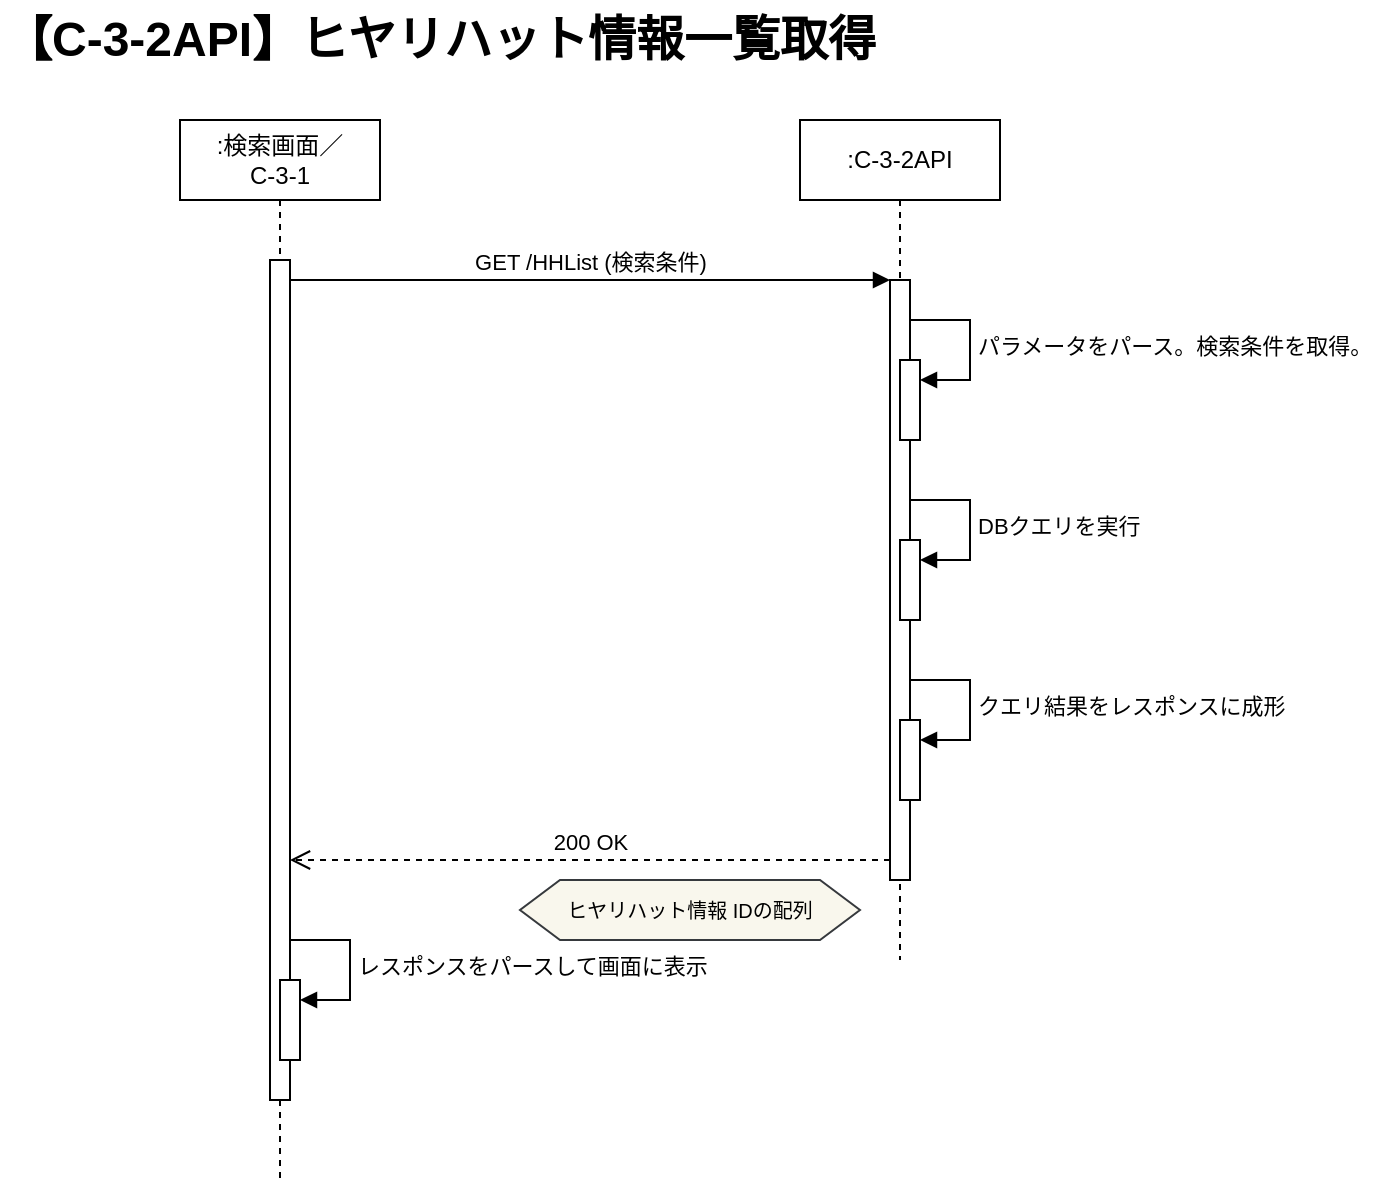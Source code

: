 <mxfile version="24.7.5" pages="3">
  <diagram name="ヒヤリハット情報一覧取得" id="2YBvvXClWsGukQMizWep">
    <mxGraphModel dx="922" dy="669" grid="1" gridSize="10" guides="1" tooltips="1" connect="1" arrows="1" fold="1" page="1" pageScale="1" pageWidth="850" pageHeight="1100" math="0" shadow="0">
      <root>
        <mxCell id="0" />
        <mxCell id="1" parent="0" />
        <mxCell id="aM9ryv3xv72pqoxQDRHE-1" value=":検索画面／&lt;br&gt;C-3-1" style="shape=umlLifeline;perimeter=lifelinePerimeter;whiteSpace=wrap;html=1;container=0;dropTarget=0;collapsible=0;recursiveResize=0;outlineConnect=0;portConstraint=eastwest;newEdgeStyle={&quot;edgeStyle&quot;:&quot;elbowEdgeStyle&quot;,&quot;elbow&quot;:&quot;vertical&quot;,&quot;curved&quot;:0,&quot;rounded&quot;:0};" parent="1" vertex="1">
          <mxGeometry x="90" y="60" width="100" height="530" as="geometry" />
        </mxCell>
        <mxCell id="aM9ryv3xv72pqoxQDRHE-2" value="" style="html=1;points=[];perimeter=orthogonalPerimeter;outlineConnect=0;targetShapes=umlLifeline;portConstraint=eastwest;newEdgeStyle={&quot;edgeStyle&quot;:&quot;elbowEdgeStyle&quot;,&quot;elbow&quot;:&quot;vertical&quot;,&quot;curved&quot;:0,&quot;rounded&quot;:0};" parent="aM9ryv3xv72pqoxQDRHE-1" vertex="1">
          <mxGeometry x="45" y="70" width="10" height="420" as="geometry" />
        </mxCell>
        <mxCell id="8bO64-w10JcvSiiolOos-17" value="レスポンスをパースして画面に表示" style="html=1;align=left;spacingLeft=2;endArrow=block;rounded=0;edgeStyle=orthogonalEdgeStyle;curved=0;rounded=0;" edge="1" target="8bO64-w10JcvSiiolOos-18" parent="aM9ryv3xv72pqoxQDRHE-1">
          <mxGeometry relative="1" as="geometry">
            <mxPoint x="55" y="410" as="sourcePoint" />
            <Array as="points">
              <mxPoint x="85" y="440" />
            </Array>
          </mxGeometry>
        </mxCell>
        <mxCell id="8bO64-w10JcvSiiolOos-18" value="" style="html=1;points=[[0,0,0,0,5],[0,1,0,0,-5],[1,0,0,0,5],[1,1,0,0,-5]];perimeter=orthogonalPerimeter;outlineConnect=0;targetShapes=umlLifeline;portConstraint=eastwest;newEdgeStyle={&quot;curved&quot;:0,&quot;rounded&quot;:0};" vertex="1" parent="aM9ryv3xv72pqoxQDRHE-1">
          <mxGeometry x="50" y="430" width="10" height="40" as="geometry" />
        </mxCell>
        <mxCell id="aM9ryv3xv72pqoxQDRHE-5" value=":C-3-2API" style="shape=umlLifeline;perimeter=lifelinePerimeter;whiteSpace=wrap;html=1;container=0;dropTarget=0;collapsible=0;recursiveResize=0;outlineConnect=0;portConstraint=eastwest;newEdgeStyle={&quot;edgeStyle&quot;:&quot;elbowEdgeStyle&quot;,&quot;elbow&quot;:&quot;vertical&quot;,&quot;curved&quot;:0,&quot;rounded&quot;:0};" parent="1" vertex="1">
          <mxGeometry x="400" y="60" width="100" height="420" as="geometry" />
        </mxCell>
        <mxCell id="aM9ryv3xv72pqoxQDRHE-6" value="" style="html=1;points=[];perimeter=orthogonalPerimeter;outlineConnect=0;targetShapes=umlLifeline;portConstraint=eastwest;newEdgeStyle={&quot;edgeStyle&quot;:&quot;elbowEdgeStyle&quot;,&quot;elbow&quot;:&quot;vertical&quot;,&quot;curved&quot;:0,&quot;rounded&quot;:0};" parent="aM9ryv3xv72pqoxQDRHE-5" vertex="1">
          <mxGeometry x="45" y="80" width="10" height="300" as="geometry" />
        </mxCell>
        <mxCell id="J7iaekeB9LnoG-GjlK3Z-2" value="" style="html=1;points=[[0,0,0,0,5],[0,1,0,0,-5],[1,0,0,0,5],[1,1,0,0,-5]];perimeter=orthogonalPerimeter;outlineConnect=0;targetShapes=umlLifeline;portConstraint=eastwest;newEdgeStyle={&quot;curved&quot;:0,&quot;rounded&quot;:0};" vertex="1" parent="aM9ryv3xv72pqoxQDRHE-5">
          <mxGeometry x="50" y="120" width="10" height="40" as="geometry" />
        </mxCell>
        <mxCell id="J7iaekeB9LnoG-GjlK3Z-3" value="パラメータをパース。検索条件を取得。" style="html=1;align=left;spacingLeft=2;endArrow=block;rounded=0;edgeStyle=orthogonalEdgeStyle;curved=0;rounded=0;" edge="1" target="J7iaekeB9LnoG-GjlK3Z-2" parent="aM9ryv3xv72pqoxQDRHE-5">
          <mxGeometry relative="1" as="geometry">
            <mxPoint x="55" y="100" as="sourcePoint" />
            <Array as="points">
              <mxPoint x="85" y="130" />
            </Array>
          </mxGeometry>
        </mxCell>
        <mxCell id="J7iaekeB9LnoG-GjlK3Z-13" value="" style="html=1;points=[[0,0,0,0,5],[0,1,0,0,-5],[1,0,0,0,5],[1,1,0,0,-5]];perimeter=orthogonalPerimeter;outlineConnect=0;targetShapes=umlLifeline;portConstraint=eastwest;newEdgeStyle={&quot;curved&quot;:0,&quot;rounded&quot;:0};" vertex="1" parent="aM9ryv3xv72pqoxQDRHE-5">
          <mxGeometry x="50" y="210" width="10" height="40" as="geometry" />
        </mxCell>
        <mxCell id="J7iaekeB9LnoG-GjlK3Z-14" value="DBクエリを実行" style="html=1;align=left;spacingLeft=2;endArrow=block;rounded=0;edgeStyle=orthogonalEdgeStyle;curved=0;rounded=0;" edge="1" target="J7iaekeB9LnoG-GjlK3Z-13" parent="aM9ryv3xv72pqoxQDRHE-5">
          <mxGeometry relative="1" as="geometry">
            <mxPoint x="55" y="190" as="sourcePoint" />
            <Array as="points">
              <mxPoint x="85" y="220" />
            </Array>
          </mxGeometry>
        </mxCell>
        <mxCell id="J7iaekeB9LnoG-GjlK3Z-4" value="" style="html=1;points=[[0,0,0,0,5],[0,1,0,0,-5],[1,0,0,0,5],[1,1,0,0,-5]];perimeter=orthogonalPerimeter;outlineConnect=0;targetShapes=umlLifeline;portConstraint=eastwest;newEdgeStyle={&quot;curved&quot;:0,&quot;rounded&quot;:0};" vertex="1" parent="aM9ryv3xv72pqoxQDRHE-5">
          <mxGeometry x="50" y="300" width="10" height="40" as="geometry" />
        </mxCell>
        <mxCell id="J7iaekeB9LnoG-GjlK3Z-5" value="クエリ結果をレスポンスに成形" style="html=1;align=left;spacingLeft=2;endArrow=block;rounded=0;edgeStyle=orthogonalEdgeStyle;curved=0;rounded=0;" edge="1" parent="aM9ryv3xv72pqoxQDRHE-5" target="J7iaekeB9LnoG-GjlK3Z-4">
          <mxGeometry relative="1" as="geometry">
            <mxPoint x="55" y="280" as="sourcePoint" />
            <Array as="points">
              <mxPoint x="85" y="310" />
            </Array>
          </mxGeometry>
        </mxCell>
        <mxCell id="aM9ryv3xv72pqoxQDRHE-7" value="GET /HHList (検索条件)" style="html=1;verticalAlign=bottom;endArrow=block;edgeStyle=elbowEdgeStyle;elbow=horizontal;curved=0;rounded=0;" parent="1" source="aM9ryv3xv72pqoxQDRHE-2" target="aM9ryv3xv72pqoxQDRHE-6" edge="1">
          <mxGeometry relative="1" as="geometry">
            <mxPoint x="245" y="150" as="sourcePoint" />
            <Array as="points">
              <mxPoint x="230" y="140" />
            </Array>
          </mxGeometry>
        </mxCell>
        <mxCell id="aM9ryv3xv72pqoxQDRHE-8" value="200 OK" style="html=1;verticalAlign=bottom;endArrow=open;dashed=1;endSize=8;edgeStyle=elbowEdgeStyle;elbow=horizontal;curved=0;rounded=0;" parent="1" edge="1">
          <mxGeometry relative="1" as="geometry">
            <mxPoint x="145.0" y="430" as="targetPoint" />
            <Array as="points">
              <mxPoint x="235" y="430" />
            </Array>
            <mxPoint x="445" y="430" as="sourcePoint" />
          </mxGeometry>
        </mxCell>
        <mxCell id="o49M40jf8pb70267GpUY-1" value="&lt;font style=&quot;font-size: 10px;&quot;&gt;ヒヤリハット情報 ID&lt;span style=&quot;background-color: initial;&quot;&gt;の配列&lt;/span&gt;&lt;/font&gt;" style="shape=hexagon;perimeter=hexagonPerimeter2;whiteSpace=wrap;html=1;fixedSize=1;fillColor=#f9f7ed;strokeColor=#36393d;" vertex="1" parent="1">
          <mxGeometry x="260" y="440" width="170" height="30" as="geometry" />
        </mxCell>
        <mxCell id="o49M40jf8pb70267GpUY-3" value="【C-3-2API】ヒヤリハット情報一覧取得" style="text;strokeColor=none;fillColor=none;html=1;fontSize=24;fontStyle=1;verticalAlign=middle;align=left;" vertex="1" parent="1">
          <mxGeometry width="460" height="40" as="geometry" />
        </mxCell>
      </root>
    </mxGraphModel>
  </diagram>
  <diagram id="N0fPHJE9spCg-Nr3fy_z" name="ダウンロード情報取得">
    <mxGraphModel dx="968" dy="702" grid="1" gridSize="10" guides="1" tooltips="1" connect="1" arrows="1" fold="1" page="1" pageScale="1" pageWidth="850" pageHeight="1100" math="0" shadow="0">
      <root>
        <mxCell id="0" />
        <mxCell id="1" parent="0" />
        <mxCell id="PX8ydbKa5E1XZQqs7dl4-1" value="&lt;div style=&quot;&quot;&gt;検索画面で「ダウンロード」押下時、等。&lt;/div&gt;" style="shape=note;whiteSpace=wrap;html=1;backgroundOutline=1;fontColor=#000000;darkOpacity=0.05;fillColor=#FFF9B2;strokeColor=none;fillStyle=solid;direction=west;gradientDirection=north;gradientColor=#FFF2A1;shadow=1;size=20;pointerEvents=1;align=center;" vertex="1" parent="1">
          <mxGeometry x="520" y="100" width="230" height="40" as="geometry" />
        </mxCell>
        <mxCell id="PX8ydbKa5E1XZQqs7dl4-2" value=":検索画面／&lt;br&gt;C-3-1" style="shape=umlLifeline;perimeter=lifelinePerimeter;whiteSpace=wrap;html=1;container=0;dropTarget=0;collapsible=0;recursiveResize=0;outlineConnect=0;portConstraint=eastwest;newEdgeStyle={&quot;edgeStyle&quot;:&quot;elbowEdgeStyle&quot;,&quot;elbow&quot;:&quot;vertical&quot;,&quot;curved&quot;:0,&quot;rounded&quot;:0};" vertex="1" parent="1">
          <mxGeometry x="90" y="60" width="100" height="780" as="geometry" />
        </mxCell>
        <mxCell id="PX8ydbKa5E1XZQqs7dl4-3" value="" style="html=1;points=[];perimeter=orthogonalPerimeter;outlineConnect=0;targetShapes=umlLifeline;portConstraint=eastwest;newEdgeStyle={&quot;edgeStyle&quot;:&quot;elbowEdgeStyle&quot;,&quot;elbow&quot;:&quot;vertical&quot;,&quot;curved&quot;:0,&quot;rounded&quot;:0};" vertex="1" parent="PX8ydbKa5E1XZQqs7dl4-2">
          <mxGeometry x="45" y="70" width="10" height="660" as="geometry" />
        </mxCell>
        <mxCell id="AlxeJw2kCHFHj-jZnsS_-5" value="" style="html=1;points=[[0,0,0,0,5],[0,1,0,0,-5],[1,0,0,0,5],[1,1,0,0,-5]];perimeter=orthogonalPerimeter;outlineConnect=0;targetShapes=umlLifeline;portConstraint=eastwest;newEdgeStyle={&quot;curved&quot;:0,&quot;rounded&quot;:0};" vertex="1" parent="PX8ydbKa5E1XZQqs7dl4-2">
          <mxGeometry x="50.0" y="480" width="10" height="40" as="geometry" />
        </mxCell>
        <mxCell id="AlxeJw2kCHFHj-jZnsS_-6" value="レスポンスをパースしてポップアップ画面に表示" style="html=1;align=left;spacingLeft=2;endArrow=block;rounded=0;edgeStyle=orthogonalEdgeStyle;curved=0;rounded=0;" edge="1" target="AlxeJw2kCHFHj-jZnsS_-5" parent="PX8ydbKa5E1XZQqs7dl4-2">
          <mxGeometry relative="1" as="geometry">
            <mxPoint x="55.0" y="460" as="sourcePoint" />
            <Array as="points">
              <mxPoint x="85.0" y="490" />
            </Array>
          </mxGeometry>
        </mxCell>
        <mxCell id="PX8ydbKa5E1XZQqs7dl4-4" value=":C-3-2API" style="shape=umlLifeline;perimeter=lifelinePerimeter;whiteSpace=wrap;html=1;container=0;dropTarget=0;collapsible=0;recursiveResize=0;outlineConnect=0;portConstraint=eastwest;newEdgeStyle={&quot;edgeStyle&quot;:&quot;elbowEdgeStyle&quot;,&quot;elbow&quot;:&quot;vertical&quot;,&quot;curved&quot;:0,&quot;rounded&quot;:0};" vertex="1" parent="1">
          <mxGeometry x="400" y="60" width="100" height="380" as="geometry" />
        </mxCell>
        <mxCell id="PX8ydbKa5E1XZQqs7dl4-5" value="" style="html=1;points=[];perimeter=orthogonalPerimeter;outlineConnect=0;targetShapes=umlLifeline;portConstraint=eastwest;newEdgeStyle={&quot;edgeStyle&quot;:&quot;elbowEdgeStyle&quot;,&quot;elbow&quot;:&quot;vertical&quot;,&quot;curved&quot;:0,&quot;rounded&quot;:0};" vertex="1" parent="PX8ydbKa5E1XZQqs7dl4-4">
          <mxGeometry x="45" y="80" width="10" height="270" as="geometry" />
        </mxCell>
        <mxCell id="iQxSikYPMxUMgg0NpMeS-3" value="" style="html=1;points=[[0,0,0,0,5],[0,1,0,0,-5],[1,0,0,0,5],[1,1,0,0,-5]];perimeter=orthogonalPerimeter;outlineConnect=0;targetShapes=umlLifeline;portConstraint=eastwest;newEdgeStyle={&quot;curved&quot;:0,&quot;rounded&quot;:0};" vertex="1" parent="PX8ydbKa5E1XZQqs7dl4-4">
          <mxGeometry x="50" y="200" width="10" height="40" as="geometry" />
        </mxCell>
        <mxCell id="iQxSikYPMxUMgg0NpMeS-4" value="DBクエリを実行。IDに紐付く属性情報を取得。" style="html=1;align=left;spacingLeft=2;endArrow=block;rounded=0;edgeStyle=orthogonalEdgeStyle;curved=0;rounded=0;" edge="1" parent="PX8ydbKa5E1XZQqs7dl4-4" target="iQxSikYPMxUMgg0NpMeS-3">
          <mxGeometry relative="1" as="geometry">
            <mxPoint x="55" y="180" as="sourcePoint" />
            <Array as="points">
              <mxPoint x="85" y="210" />
            </Array>
          </mxGeometry>
        </mxCell>
        <mxCell id="PX8ydbKa5E1XZQqs7dl4-6" value="GET /HHDownLoadInfo (ヒヤリハットID)" style="html=1;verticalAlign=bottom;endArrow=block;edgeStyle=elbowEdgeStyle;elbow=horizontal;curved=0;rounded=0;" edge="1" parent="1" source="PX8ydbKa5E1XZQqs7dl4-3" target="PX8ydbKa5E1XZQqs7dl4-5">
          <mxGeometry relative="1" as="geometry">
            <mxPoint x="245" y="150" as="sourcePoint" />
            <Array as="points">
              <mxPoint x="230" y="140" />
            </Array>
          </mxGeometry>
        </mxCell>
        <mxCell id="PX8ydbKa5E1XZQqs7dl4-7" value="200 OK" style="html=1;verticalAlign=bottom;endArrow=open;dashed=1;endSize=8;edgeStyle=elbowEdgeStyle;elbow=horizontal;curved=0;rounded=0;" edge="1" parent="1" source="PX8ydbKa5E1XZQqs7dl4-5" target="PX8ydbKa5E1XZQqs7dl4-3">
          <mxGeometry relative="1" as="geometry">
            <mxPoint x="150" y="399.5" as="targetPoint" />
            <Array as="points">
              <mxPoint x="240" y="399.5" />
            </Array>
            <mxPoint x="430" y="400" as="sourcePoint" />
          </mxGeometry>
        </mxCell>
        <mxCell id="PX8ydbKa5E1XZQqs7dl4-8" value="&lt;font style=&quot;font-size: 10px;&quot;&gt;ヒヤリハット情報 URLと&lt;span style=&quot;background-color: initial;&quot;&gt;属性情報&lt;/span&gt;&lt;/font&gt;" style="shape=hexagon;perimeter=hexagonPerimeter2;whiteSpace=wrap;html=1;fixedSize=1;fillColor=#f9f7ed;strokeColor=#36393d;" vertex="1" parent="1">
          <mxGeometry x="220" y="410" width="220" height="30" as="geometry" />
        </mxCell>
        <mxCell id="PX8ydbKa5E1XZQqs7dl4-9" value="【C-3-2API】ヒヤリハット（ダウンロード）情報取得" style="text;strokeColor=none;fillColor=none;html=1;fontSize=24;fontStyle=1;verticalAlign=middle;align=left;" vertex="1" parent="1">
          <mxGeometry width="600" height="40" as="geometry" />
        </mxCell>
        <mxCell id="PX8ydbKa5E1XZQqs7dl4-10" value="&lt;div style=&quot;text-align: left;&quot;&gt;ヒヤリハット情報URLは、AWS S3オブジェクトへの署名付きURL&lt;/div&gt;&lt;div style=&quot;text-align: left;&quot;&gt;https://&lt;i&gt;&lt;font color=&quot;#ff0000&quot;&gt;hhBucketName&lt;/font&gt;.s3.ap-northeast-1.amazonaws.com/&lt;font color=&quot;#ff0000&quot;&gt;hhObjectName&lt;/font&gt;?XXXX=YYY&amp;amp;ZZZZ=WWW...&lt;/i&gt;&lt;/div&gt;" style="shape=note;whiteSpace=wrap;html=1;backgroundOutline=1;fontColor=#000000;darkOpacity=0.05;fillColor=#FFF9B2;strokeColor=none;fillStyle=solid;direction=west;gradientDirection=north;gradientColor=#FFF2A1;shadow=1;size=20;pointerEvents=1;align=center;" vertex="1" parent="1">
          <mxGeometry x="200" y="450" width="580" height="50" as="geometry" />
        </mxCell>
        <mxCell id="PX8ydbKa5E1XZQqs7dl4-11" value=":AWS" style="shape=umlLifeline;perimeter=lifelinePerimeter;whiteSpace=wrap;html=1;container=0;dropTarget=0;collapsible=0;recursiveResize=0;outlineConnect=0;portConstraint=eastwest;newEdgeStyle={&quot;edgeStyle&quot;:&quot;elbowEdgeStyle&quot;,&quot;elbow&quot;:&quot;vertical&quot;,&quot;curved&quot;:0,&quot;rounded&quot;:0};" vertex="1" parent="1">
          <mxGeometry x="325" y="640" width="100" height="190" as="geometry" />
        </mxCell>
        <mxCell id="PX8ydbKa5E1XZQqs7dl4-12" value="" style="html=1;points=[];perimeter=orthogonalPerimeter;outlineConnect=0;targetShapes=umlLifeline;portConstraint=eastwest;newEdgeStyle={&quot;edgeStyle&quot;:&quot;elbowEdgeStyle&quot;,&quot;elbow&quot;:&quot;vertical&quot;,&quot;curved&quot;:0,&quot;rounded&quot;:0};" vertex="1" parent="PX8ydbKa5E1XZQqs7dl4-11">
          <mxGeometry x="45" y="80" width="10" height="50" as="geometry" />
        </mxCell>
        <mxCell id="PX8ydbKa5E1XZQqs7dl4-13" value="M1またはM2の手段で取得" style="html=1;verticalAlign=bottom;endArrow=block;edgeStyle=elbowEdgeStyle;elbow=horizontal;curved=0;rounded=0;" edge="1" parent="1" source="PX8ydbKa5E1XZQqs7dl4-3">
          <mxGeometry relative="1" as="geometry">
            <mxPoint x="140" y="734.5" as="sourcePoint" />
            <Array as="points">
              <mxPoint x="175" y="734.5" />
            </Array>
            <mxPoint x="370" y="734.5" as="targetPoint" />
          </mxGeometry>
        </mxCell>
        <mxCell id="PX8ydbKa5E1XZQqs7dl4-14" value="&lt;div style=&quot;&quot;&gt;ヒヤリハット情報ファイルを取得する手段は下記のいずれかの想定。&lt;br&gt;&amp;nbsp; M1. 【汎用】ヒヤリハット情報URLを用いてHTTPダウンロードする。&lt;/div&gt;&lt;div style=&quot;&quot;&gt;&amp;nbsp; M2. 【&lt;span style=&quot;background-color: initial;&quot;&gt;C-3-1専用】&lt;/span&gt;&lt;span style=&quot;background-color: initial;&quot;&gt;ヒヤリハット情報URLからAWS S3バケット名、オブジェクト名を抽出し、AWS CLI等でコピーを取得する。（例: aws s3 cp）&lt;/span&gt;&lt;/div&gt;" style="shape=note;whiteSpace=wrap;html=1;backgroundOutline=1;fontColor=#000000;darkOpacity=0.05;fillColor=#FFF9B2;strokeColor=none;fillStyle=solid;direction=west;gradientDirection=north;gradientColor=#FFF2A1;shadow=1;size=20;pointerEvents=1;align=left;" vertex="1" parent="1">
          <mxGeometry x="430" y="720" width="400" height="90" as="geometry" />
        </mxCell>
        <mxCell id="iQxSikYPMxUMgg0NpMeS-1" value="" style="html=1;points=[[0,0,0,0,5],[0,1,0,0,-5],[1,0,0,0,5],[1,1,0,0,-5]];perimeter=orthogonalPerimeter;outlineConnect=0;targetShapes=umlLifeline;portConstraint=eastwest;newEdgeStyle={&quot;curved&quot;:0,&quot;rounded&quot;:0};" vertex="1" parent="1">
          <mxGeometry x="450" y="180" width="10" height="40" as="geometry" />
        </mxCell>
        <mxCell id="iQxSikYPMxUMgg0NpMeS-2" value="パラメータをパース。ヒヤリハット情報IDを取得。" style="html=1;align=left;spacingLeft=2;endArrow=block;rounded=0;edgeStyle=orthogonalEdgeStyle;curved=0;rounded=0;" edge="1" parent="1" target="iQxSikYPMxUMgg0NpMeS-1">
          <mxGeometry relative="1" as="geometry">
            <mxPoint x="455" y="160" as="sourcePoint" />
            <Array as="points">
              <mxPoint x="485" y="190" />
            </Array>
          </mxGeometry>
        </mxCell>
        <mxCell id="iQxSikYPMxUMgg0NpMeS-5" value="" style="html=1;points=[[0,0,0,0,5],[0,1,0,0,-5],[1,0,0,0,5],[1,1,0,0,-5]];perimeter=orthogonalPerimeter;outlineConnect=0;targetShapes=umlLifeline;portConstraint=eastwest;newEdgeStyle={&quot;curved&quot;:0,&quot;rounded&quot;:0};" vertex="1" parent="1">
          <mxGeometry x="450" y="340" width="10" height="40" as="geometry" />
        </mxCell>
        <mxCell id="iQxSikYPMxUMgg0NpMeS-6" value="クエリ結果をレスポンスに成形。&lt;br&gt;S3バケット名、オブジェクト名からダウンロードURLを生成。" style="html=1;align=left;spacingLeft=2;endArrow=block;rounded=0;edgeStyle=orthogonalEdgeStyle;curved=0;rounded=0;" edge="1" parent="1" target="iQxSikYPMxUMgg0NpMeS-5">
          <mxGeometry relative="1" as="geometry">
            <mxPoint x="455" y="320" as="sourcePoint" />
            <Array as="points">
              <mxPoint x="485" y="350" />
            </Array>
          </mxGeometry>
        </mxCell>
        <mxCell id="ZUuVIlAZlCUYHYgT8fE_-1" value="&lt;span style=&quot;font-size: 10px;&quot;&gt;HHファイル&lt;/span&gt;" style="shape=hexagon;perimeter=hexagonPerimeter2;whiteSpace=wrap;html=1;fixedSize=1;fillColor=#f9f7ed;strokeColor=#36393d;" vertex="1" parent="1">
          <mxGeometry x="160" y="770" width="100" height="30" as="geometry" />
        </mxCell>
        <mxCell id="ZUuVIlAZlCUYHYgT8fE_-2" value="" style="html=1;verticalAlign=bottom;endArrow=open;dashed=1;endSize=8;edgeStyle=elbowEdgeStyle;elbow=horizontal;curved=0;rounded=0;" edge="1" parent="1" source="PX8ydbKa5E1XZQqs7dl4-12" target="PX8ydbKa5E1XZQqs7dl4-3">
          <mxGeometry relative="1" as="geometry">
            <mxPoint x="150" y="760" as="targetPoint" />
            <Array as="points">
              <mxPoint x="175" y="759.5" />
            </Array>
            <mxPoint x="350" y="760" as="sourcePoint" />
          </mxGeometry>
        </mxCell>
        <mxCell id="AlxeJw2kCHFHj-jZnsS_-8" value="&lt;div style=&quot;&quot;&gt;検索画面ではM1の手段のみ実装（要検討）&lt;/div&gt;" style="shape=note;whiteSpace=wrap;html=1;backgroundOutline=1;fontColor=#000000;darkOpacity=0.05;fillColor=#FFF9B2;strokeColor=none;fillStyle=solid;direction=west;gradientDirection=north;gradientColor=#FFF2A1;shadow=1;size=20;pointerEvents=1;align=center;" vertex="1" parent="1">
          <mxGeometry x="170" y="580" width="245" height="40" as="geometry" />
        </mxCell>
      </root>
    </mxGraphModel>
  </diagram>
  <diagram id="UGcWqBw-MRLe_2TwSHht" name="インポート">
    <mxGraphModel dx="968" dy="702" grid="1" gridSize="10" guides="1" tooltips="1" connect="1" arrows="1" fold="1" page="1" pageScale="1" pageWidth="850" pageHeight="1100" math="0" shadow="0">
      <root>
        <mxCell id="0" />
        <mxCell id="1" parent="0" />
        <mxCell id="qGiBzDqto1PauH7uGcFd-3" value=":C-3-2" style="shape=umlLifeline;perimeter=lifelinePerimeter;whiteSpace=wrap;html=1;container=0;dropTarget=0;collapsible=0;recursiveResize=0;outlineConnect=0;portConstraint=eastwest;newEdgeStyle={&quot;edgeStyle&quot;:&quot;elbowEdgeStyle&quot;,&quot;elbow&quot;:&quot;vertical&quot;,&quot;curved&quot;:0,&quot;rounded&quot;:0};" vertex="1" parent="1">
          <mxGeometry x="260" y="60" width="100" height="650" as="geometry" />
        </mxCell>
        <mxCell id="qGiBzDqto1PauH7uGcFd-4" value="" style="html=1;points=[];perimeter=orthogonalPerimeter;outlineConnect=0;targetShapes=umlLifeline;portConstraint=eastwest;newEdgeStyle={&quot;edgeStyle&quot;:&quot;elbowEdgeStyle&quot;,&quot;elbow&quot;:&quot;vertical&quot;,&quot;curved&quot;:0,&quot;rounded&quot;:0};" vertex="1" parent="qGiBzDqto1PauH7uGcFd-3">
          <mxGeometry x="45" y="80" width="10" height="550" as="geometry" />
        </mxCell>
        <mxCell id="qGiBzDqto1PauH7uGcFd-7" value="" style="html=1;points=[[0,0,0,0,5],[0,1,0,0,-5],[1,0,0,0,5],[1,1,0,0,-5]];perimeter=orthogonalPerimeter;outlineConnect=0;targetShapes=umlLifeline;portConstraint=eastwest;newEdgeStyle={&quot;curved&quot;:0,&quot;rounded&quot;:0};" vertex="1" parent="qGiBzDqto1PauH7uGcFd-3">
          <mxGeometry x="50" y="110" width="10" height="40" as="geometry" />
        </mxCell>
        <mxCell id="qGiBzDqto1PauH7uGcFd-8" value="S3にファイルを配置" style="html=1;align=left;spacingLeft=2;endArrow=block;rounded=0;edgeStyle=orthogonalEdgeStyle;curved=0;rounded=0;" edge="1" parent="qGiBzDqto1PauH7uGcFd-3" target="qGiBzDqto1PauH7uGcFd-7">
          <mxGeometry relative="1" as="geometry">
            <mxPoint x="55" y="90" as="sourcePoint" />
            <Array as="points">
              <mxPoint x="85" y="120" />
            </Array>
          </mxGeometry>
        </mxCell>
        <mxCell id="qGiBzDqto1PauH7uGcFd-9" value="" style="html=1;points=[[0,0,0,0,5],[0,1,0,0,-5],[1,0,0,0,5],[1,1,0,0,-5]];perimeter=orthogonalPerimeter;outlineConnect=0;targetShapes=umlLifeline;portConstraint=eastwest;newEdgeStyle={&quot;curved&quot;:0,&quot;rounded&quot;:0};" vertex="1" parent="qGiBzDqto1PauH7uGcFd-3">
          <mxGeometry x="50" y="580" width="10" height="40" as="geometry" />
        </mxCell>
        <mxCell id="qGiBzDqto1PauH7uGcFd-10" value="DBに属性情報、S3バケット名／オブジェクト名をインサート（登録）" style="html=1;align=left;spacingLeft=2;endArrow=block;rounded=0;edgeStyle=orthogonalEdgeStyle;curved=0;rounded=0;" edge="1" parent="qGiBzDqto1PauH7uGcFd-3" target="qGiBzDqto1PauH7uGcFd-9">
          <mxGeometry relative="1" as="geometry">
            <mxPoint x="55" y="560" as="sourcePoint" />
            <Array as="points">
              <mxPoint x="85" y="590" />
            </Array>
          </mxGeometry>
        </mxCell>
        <mxCell id="qGiBzDqto1PauH7uGcFd-11" value="ヒヤリハット情報をアップロード" style="html=1;verticalAlign=bottom;endArrow=block;edgeStyle=elbowEdgeStyle;elbow=horizontal;curved=0;rounded=0;" edge="1" parent="1" target="qGiBzDqto1PauH7uGcFd-4">
          <mxGeometry relative="1" as="geometry">
            <mxPoint x="100" y="140" as="sourcePoint" />
            <Array as="points">
              <mxPoint x="90" y="140" />
            </Array>
          </mxGeometry>
        </mxCell>
        <mxCell id="qGiBzDqto1PauH7uGcFd-13" value="&lt;span style=&quot;font-size: 10px;&quot;&gt;属性情報&lt;/span&gt;" style="shape=hexagon;perimeter=hexagonPerimeter2;whiteSpace=wrap;html=1;fixedSize=1;fillColor=#f9f7ed;strokeColor=#36393d;" vertex="1" parent="1">
          <mxGeometry x="440" y="550" width="100" height="30" as="geometry" />
        </mxCell>
        <mxCell id="qGiBzDqto1PauH7uGcFd-14" value="【C-3-2】インポート" style="text;strokeColor=none;fillColor=none;html=1;fontSize=24;fontStyle=1;verticalAlign=middle;align=left;" vertex="1" parent="1">
          <mxGeometry width="460" height="40" as="geometry" />
        </mxCell>
        <mxCell id="HxtDf1zTlWL74XJXZVl1-1" value="Actor" style="shape=umlActor;verticalLabelPosition=bottom;verticalAlign=top;html=1;" vertex="1" parent="1">
          <mxGeometry x="60" y="110" width="30" height="60" as="geometry" />
        </mxCell>
        <mxCell id="i_1imubbgdgHgRYpf1wG-1" value="：C-3-1" style="shape=umlLifeline;perimeter=lifelinePerimeter;whiteSpace=wrap;html=1;container=0;dropTarget=0;collapsible=0;recursiveResize=0;outlineConnect=0;portConstraint=eastwest;newEdgeStyle={&quot;edgeStyle&quot;:&quot;elbowEdgeStyle&quot;,&quot;elbow&quot;:&quot;vertical&quot;,&quot;curved&quot;:0,&quot;rounded&quot;:0};" vertex="1" parent="1">
          <mxGeometry x="510" y="60" width="100" height="520" as="geometry" />
        </mxCell>
        <mxCell id="i_1imubbgdgHgRYpf1wG-2" value="" style="html=1;points=[];perimeter=orthogonalPerimeter;outlineConnect=0;targetShapes=umlLifeline;portConstraint=eastwest;newEdgeStyle={&quot;edgeStyle&quot;:&quot;elbowEdgeStyle&quot;,&quot;elbow&quot;:&quot;vertical&quot;,&quot;curved&quot;:0,&quot;rounded&quot;:0};" vertex="1" parent="i_1imubbgdgHgRYpf1wG-1">
          <mxGeometry x="45" y="170" width="10" height="330" as="geometry" />
        </mxCell>
        <mxCell id="zFCv01XL2Gw1BskVtJmq-2" value="" style="html=1;points=[[0,0,0,0,5],[0,1,0,0,-5],[1,0,0,0,5],[1,1,0,0,-5]];perimeter=orthogonalPerimeter;outlineConnect=0;targetShapes=umlLifeline;portConstraint=eastwest;newEdgeStyle={&quot;curved&quot;:0,&quot;rounded&quot;:0};" vertex="1" parent="i_1imubbgdgHgRYpf1wG-1">
          <mxGeometry x="50" y="330" width="10" height="40" as="geometry" />
        </mxCell>
        <mxCell id="zFCv01XL2Gw1BskVtJmq-3" value="属性情報を抽出" style="html=1;align=left;spacingLeft=2;endArrow=block;rounded=0;edgeStyle=orthogonalEdgeStyle;curved=0;rounded=0;" edge="1" parent="i_1imubbgdgHgRYpf1wG-1" target="zFCv01XL2Gw1BskVtJmq-2">
          <mxGeometry relative="1" as="geometry">
            <mxPoint x="55" y="310" as="sourcePoint" />
            <Array as="points">
              <mxPoint x="85" y="340" />
            </Array>
          </mxGeometry>
        </mxCell>
        <mxCell id="qvx2M1soNbA3H26KxhZh-1" value="" style="html=1;points=[[0,0,0,0,5],[0,1,0,0,-5],[1,0,0,0,5],[1,1,0,0,-5]];perimeter=orthogonalPerimeter;outlineConnect=0;targetShapes=umlLifeline;portConstraint=eastwest;newEdgeStyle={&quot;curved&quot;:0,&quot;rounded&quot;:0};" vertex="1" parent="i_1imubbgdgHgRYpf1wG-1">
          <mxGeometry x="50" y="400" width="10" height="40" as="geometry" />
        </mxCell>
        <mxCell id="qvx2M1soNbA3H26KxhZh-2" value="属性情報をレスポンスに成形" style="html=1;align=left;spacingLeft=2;endArrow=block;rounded=0;edgeStyle=orthogonalEdgeStyle;curved=0;rounded=0;" edge="1" parent="i_1imubbgdgHgRYpf1wG-1" target="qvx2M1soNbA3H26KxhZh-1">
          <mxGeometry relative="1" as="geometry">
            <mxPoint x="55" y="380" as="sourcePoint" />
            <Array as="points">
              <mxPoint x="85" y="410" />
            </Array>
          </mxGeometry>
        </mxCell>
        <mxCell id="paS89xL0BMeFsve1TRa9-1" value="" style="html=1;points=[[0,0,0,0,5],[0,1,0,0,-5],[1,0,0,0,5],[1,1,0,0,-5]];perimeter=orthogonalPerimeter;outlineConnect=0;targetShapes=umlLifeline;portConstraint=eastwest;newEdgeStyle={&quot;curved&quot;:0,&quot;rounded&quot;:0};" vertex="1" parent="i_1imubbgdgHgRYpf1wG-1">
          <mxGeometry x="50" y="200" width="10" height="40" as="geometry" />
        </mxCell>
        <mxCell id="paS89xL0BMeFsve1TRa9-2" value="パラメータをパース" style="html=1;align=left;spacingLeft=2;endArrow=block;rounded=0;edgeStyle=orthogonalEdgeStyle;curved=0;rounded=0;" edge="1" parent="i_1imubbgdgHgRYpf1wG-1" target="paS89xL0BMeFsve1TRa9-1">
          <mxGeometry relative="1" as="geometry">
            <mxPoint x="55" y="180" as="sourcePoint" />
            <Array as="points">
              <mxPoint x="85" y="210" />
            </Array>
          </mxGeometry>
        </mxCell>
        <mxCell id="uRa5BKx0kH7TZFDEgGhq-3" value="GET /HHAttribute (対象ファイルURL)" style="html=1;verticalAlign=bottom;endArrow=block;edgeStyle=elbowEdgeStyle;elbow=horizontal;curved=0;rounded=0;" edge="1" parent="1" source="qGiBzDqto1PauH7uGcFd-4" target="i_1imubbgdgHgRYpf1wG-2">
          <mxGeometry relative="1" as="geometry">
            <mxPoint x="330" y="230" as="sourcePoint" />
            <Array as="points">
              <mxPoint x="365" y="230" />
            </Array>
            <mxPoint x="550" y="230" as="targetPoint" />
          </mxGeometry>
        </mxCell>
        <mxCell id="MzcSC713CyIkJi5MTumU-1" value="200 OK" style="html=1;verticalAlign=bottom;endArrow=open;dashed=1;endSize=8;edgeStyle=elbowEdgeStyle;elbow=horizontal;curved=0;rounded=0;" edge="1" parent="1" source="i_1imubbgdgHgRYpf1wG-2" target="qGiBzDqto1PauH7uGcFd-4">
          <mxGeometry x="-0.083" relative="1" as="geometry">
            <mxPoint x="330" y="540" as="targetPoint" />
            <Array as="points">
              <mxPoint x="390" y="540" />
            </Array>
            <mxPoint x="550" y="540" as="sourcePoint" />
            <mxPoint as="offset" />
          </mxGeometry>
        </mxCell>
        <mxCell id="z6mvpGPwB908QbrIE_FS-1" value="&lt;div style=&quot;&quot;&gt;C-3-1側属性情報抽出API呼び出し。&lt;/div&gt;&lt;div style=&quot;&quot;&gt;パラメータには、抽出処理対象ファイルを含める。&lt;br&gt;ダウンロードURLと同じ記法&lt;/div&gt;" style="shape=note;whiteSpace=wrap;html=1;backgroundOutline=1;fontColor=#000000;darkOpacity=0.05;fillColor=#FFF9B2;strokeColor=none;fillStyle=solid;direction=west;gradientDirection=north;gradientColor=#FFF2A1;shadow=1;size=20;pointerEvents=1;align=left;" vertex="1" parent="1">
          <mxGeometry x="580" y="160" width="220" height="70" as="geometry" />
        </mxCell>
        <mxCell id="nIx9MlkqrdJCBS8YjNAD-1" value="M2（前頁参照）の手段でHHファイルを取得" style="html=1;verticalAlign=bottom;endArrow=block;edgeStyle=elbowEdgeStyle;elbow=horizontal;curved=0;rounded=0;" edge="1" parent="1" source="i_1imubbgdgHgRYpf1wG-2" target="qGiBzDqto1PauH7uGcFd-4">
          <mxGeometry relative="1" as="geometry">
            <mxPoint x="545" y="330" as="sourcePoint" />
            <Array as="points">
              <mxPoint x="350" y="330" />
            </Array>
            <mxPoint x="320" y="330.5" as="targetPoint" />
          </mxGeometry>
        </mxCell>
        <mxCell id="MABN9xiIlx7WykuVJ-jH-2" value="" style="html=1;verticalAlign=bottom;endArrow=open;dashed=1;endSize=8;edgeStyle=elbowEdgeStyle;elbow=horizontal;curved=0;rounded=0;" edge="1" parent="1" source="qGiBzDqto1PauH7uGcFd-4" target="i_1imubbgdgHgRYpf1wG-2">
          <mxGeometry x="-0.083" relative="1" as="geometry">
            <mxPoint x="550" y="359.5" as="targetPoint" />
            <Array as="points">
              <mxPoint x="395" y="359.5" />
            </Array>
            <mxPoint x="330" y="360" as="sourcePoint" />
            <mxPoint as="offset" />
          </mxGeometry>
        </mxCell>
        <mxCell id="MABN9xiIlx7WykuVJ-jH-3" value="&lt;span style=&quot;font-size: 10px;&quot;&gt;HHファイル&lt;/span&gt;" style="shape=hexagon;perimeter=hexagonPerimeter2;whiteSpace=wrap;html=1;fixedSize=1;fillColor=#f9f7ed;strokeColor=#36393d;" vertex="1" parent="1">
          <mxGeometry x="330" y="370" width="100" height="30" as="geometry" />
        </mxCell>
        <mxCell id="zFCv01XL2Gw1BskVtJmq-1" value="&lt;div style=&quot;&quot;&gt;インポート作業者&lt;/div&gt;" style="shape=note;whiteSpace=wrap;html=1;backgroundOutline=1;fontColor=#000000;darkOpacity=0.05;fillColor=#FFF9B2;strokeColor=none;fillStyle=solid;direction=west;gradientDirection=north;gradientColor=#FFF2A1;shadow=1;size=20;pointerEvents=1;align=center;" vertex="1" parent="1">
          <mxGeometry x="10" y="200" width="140" height="40" as="geometry" />
        </mxCell>
      </root>
    </mxGraphModel>
  </diagram>
</mxfile>
